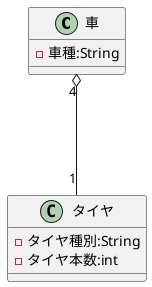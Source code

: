 @startuml タイヤ
class "車"{
    - 車種:String
}
class "タイヤ"{
    - タイヤ種別:String
    - タイヤ本数:int
}
車 "4" o--- "1" タイヤ
@enduml